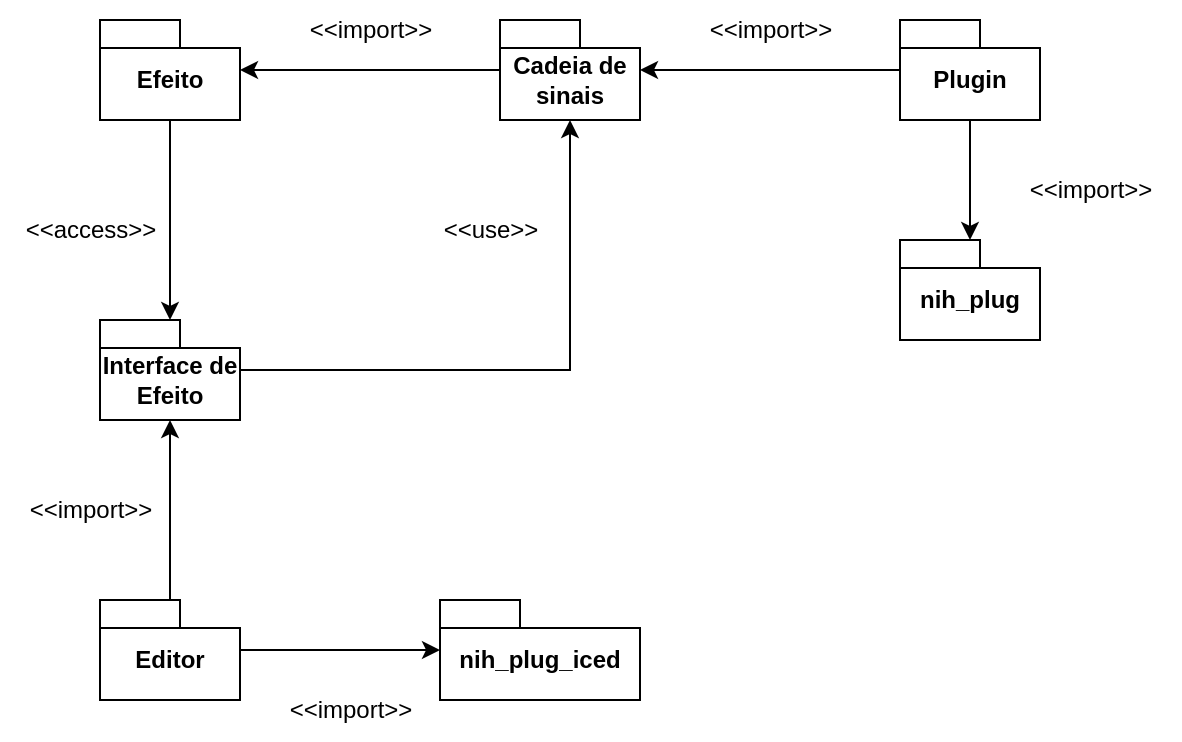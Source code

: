 <mxfile version="21.2.1" type="device">
  <diagram name="Page-1" id="ceM6QkMJ76yWNvOOZF8d">
    <mxGraphModel dx="1434" dy="774" grid="1" gridSize="10" guides="1" tooltips="1" connect="1" arrows="1" fold="1" page="1" pageScale="1" pageWidth="850" pageHeight="1100" math="0" shadow="0">
      <root>
        <mxCell id="0" />
        <mxCell id="1" parent="0" />
        <mxCell id="6OTyTFiMumY5wDdaMYae-13" style="rounded=0;orthogonalLoop=1;jettySize=auto;html=1;" parent="1" source="6OTyTFiMumY5wDdaMYae-1" target="6OTyTFiMumY5wDdaMYae-12" edge="1">
          <mxGeometry relative="1" as="geometry" />
        </mxCell>
        <mxCell id="oyJMDlmDA9T2RBNNo0F2-1" style="edgeStyle=orthogonalEdgeStyle;rounded=0;orthogonalLoop=1;jettySize=auto;html=1;" edge="1" parent="1" source="6OTyTFiMumY5wDdaMYae-1" target="dGOxmdn3qptVKrP4rosP-4">
          <mxGeometry relative="1" as="geometry" />
        </mxCell>
        <mxCell id="6OTyTFiMumY5wDdaMYae-1" value="Editor" style="shape=folder;fontStyle=1;spacingTop=10;tabWidth=40;tabHeight=14;tabPosition=left;html=1;whiteSpace=wrap;" parent="1" vertex="1">
          <mxGeometry x="170" y="320" width="70" height="50" as="geometry" />
        </mxCell>
        <mxCell id="6OTyTFiMumY5wDdaMYae-10" style="rounded=0;orthogonalLoop=1;jettySize=auto;html=1;" parent="1" source="6OTyTFiMumY5wDdaMYae-2" target="6OTyTFiMumY5wDdaMYae-4" edge="1">
          <mxGeometry relative="1" as="geometry" />
        </mxCell>
        <mxCell id="oyJMDlmDA9T2RBNNo0F2-2" style="edgeStyle=orthogonalEdgeStyle;rounded=0;orthogonalLoop=1;jettySize=auto;html=1;" edge="1" parent="1" source="6OTyTFiMumY5wDdaMYae-2" target="dGOxmdn3qptVKrP4rosP-1">
          <mxGeometry relative="1" as="geometry" />
        </mxCell>
        <mxCell id="6OTyTFiMumY5wDdaMYae-2" value="Plugin" style="shape=folder;fontStyle=1;spacingTop=10;tabWidth=40;tabHeight=14;tabPosition=left;html=1;whiteSpace=wrap;" parent="1" vertex="1">
          <mxGeometry x="570" y="30" width="70" height="50" as="geometry" />
        </mxCell>
        <mxCell id="Yi6OaO5lCAYj67aEvXvF-9" style="edgeStyle=orthogonalEdgeStyle;rounded=0;orthogonalLoop=1;jettySize=auto;html=1;" parent="1" source="6OTyTFiMumY5wDdaMYae-3" target="6OTyTFiMumY5wDdaMYae-12" edge="1">
          <mxGeometry relative="1" as="geometry" />
        </mxCell>
        <mxCell id="6OTyTFiMumY5wDdaMYae-3" value="&lt;div&gt;Efeito&lt;/div&gt;" style="shape=folder;fontStyle=1;spacingTop=10;tabWidth=40;tabHeight=14;tabPosition=left;html=1;whiteSpace=wrap;" parent="1" vertex="1">
          <mxGeometry x="170" y="30" width="70" height="50" as="geometry" />
        </mxCell>
        <mxCell id="6OTyTFiMumY5wDdaMYae-9" style="rounded=0;orthogonalLoop=1;jettySize=auto;html=1;" parent="1" source="6OTyTFiMumY5wDdaMYae-4" target="6OTyTFiMumY5wDdaMYae-3" edge="1">
          <mxGeometry relative="1" as="geometry" />
        </mxCell>
        <mxCell id="6OTyTFiMumY5wDdaMYae-4" value="Cadeia de sinais" style="shape=folder;fontStyle=1;spacingTop=10;tabWidth=40;tabHeight=14;tabPosition=left;html=1;whiteSpace=wrap;" parent="1" vertex="1">
          <mxGeometry x="370" y="30" width="70" height="50" as="geometry" />
        </mxCell>
        <mxCell id="6OTyTFiMumY5wDdaMYae-18" style="edgeStyle=orthogonalEdgeStyle;rounded=0;orthogonalLoop=1;jettySize=auto;html=1;entryX=0.5;entryY=1;entryDx=0;entryDy=0;entryPerimeter=0;" parent="1" source="6OTyTFiMumY5wDdaMYae-12" target="6OTyTFiMumY5wDdaMYae-4" edge="1">
          <mxGeometry relative="1" as="geometry" />
        </mxCell>
        <mxCell id="6OTyTFiMumY5wDdaMYae-12" value="Interface de Efeito" style="shape=folder;fontStyle=1;spacingTop=10;tabWidth=40;tabHeight=14;tabPosition=left;html=1;whiteSpace=wrap;" parent="1" vertex="1">
          <mxGeometry x="170" y="180" width="70" height="50" as="geometry" />
        </mxCell>
        <mxCell id="dGOxmdn3qptVKrP4rosP-1" value="nih_plug" style="shape=folder;fontStyle=1;spacingTop=10;tabWidth=40;tabHeight=14;tabPosition=left;html=1;whiteSpace=wrap;" parent="1" vertex="1">
          <mxGeometry x="570" y="140" width="70" height="50" as="geometry" />
        </mxCell>
        <mxCell id="dGOxmdn3qptVKrP4rosP-4" value="nih_plug_iced" style="shape=folder;fontStyle=1;spacingTop=10;tabWidth=40;tabHeight=14;tabPosition=left;html=1;whiteSpace=wrap;" parent="1" vertex="1">
          <mxGeometry x="340" y="320" width="100" height="50" as="geometry" />
        </mxCell>
        <mxCell id="Yi6OaO5lCAYj67aEvXvF-1" value="&amp;lt;&amp;lt;import&amp;gt;&amp;gt;" style="text;html=1;align=center;verticalAlign=middle;resizable=0;points=[];autosize=1;strokeColor=none;fillColor=none;" parent="1" vertex="1">
          <mxGeometry x="120" y="260" width="90" height="30" as="geometry" />
        </mxCell>
        <mxCell id="Yi6OaO5lCAYj67aEvXvF-2" value="&amp;lt;&amp;lt;import&amp;gt;&amp;gt;" style="text;html=1;align=center;verticalAlign=middle;resizable=0;points=[];autosize=1;strokeColor=none;fillColor=none;" parent="1" vertex="1">
          <mxGeometry x="460" y="20" width="90" height="30" as="geometry" />
        </mxCell>
        <mxCell id="Yi6OaO5lCAYj67aEvXvF-3" value="&amp;lt;&amp;lt;access&amp;gt;&amp;gt;" style="text;html=1;align=center;verticalAlign=middle;resizable=0;points=[];autosize=1;strokeColor=none;fillColor=none;" parent="1" vertex="1">
          <mxGeometry x="120" y="120" width="90" height="30" as="geometry" />
        </mxCell>
        <mxCell id="Yi6OaO5lCAYj67aEvXvF-4" value="&amp;lt;&amp;lt;use&amp;gt;&amp;gt;" style="text;html=1;align=center;verticalAlign=middle;resizable=0;points=[];autosize=1;strokeColor=none;fillColor=none;" parent="1" vertex="1">
          <mxGeometry x="330" y="120" width="70" height="30" as="geometry" />
        </mxCell>
        <mxCell id="Yi6OaO5lCAYj67aEvXvF-5" value="&amp;lt;&amp;lt;import&amp;gt;&amp;gt;" style="text;html=1;align=center;verticalAlign=middle;resizable=0;points=[];autosize=1;strokeColor=none;fillColor=none;" parent="1" vertex="1">
          <mxGeometry x="260" y="20" width="90" height="30" as="geometry" />
        </mxCell>
        <mxCell id="Yi6OaO5lCAYj67aEvXvF-6" value="&amp;lt;&amp;lt;import&amp;gt;&amp;gt;" style="text;html=1;align=center;verticalAlign=middle;resizable=0;points=[];autosize=1;strokeColor=none;fillColor=none;" parent="1" vertex="1">
          <mxGeometry x="250" y="360" width="90" height="30" as="geometry" />
        </mxCell>
        <mxCell id="Yi6OaO5lCAYj67aEvXvF-7" value="&amp;lt;&amp;lt;import&amp;gt;&amp;gt;" style="text;html=1;align=center;verticalAlign=middle;resizable=0;points=[];autosize=1;strokeColor=none;fillColor=none;" parent="1" vertex="1">
          <mxGeometry x="620" y="100" width="90" height="30" as="geometry" />
        </mxCell>
      </root>
    </mxGraphModel>
  </diagram>
</mxfile>
